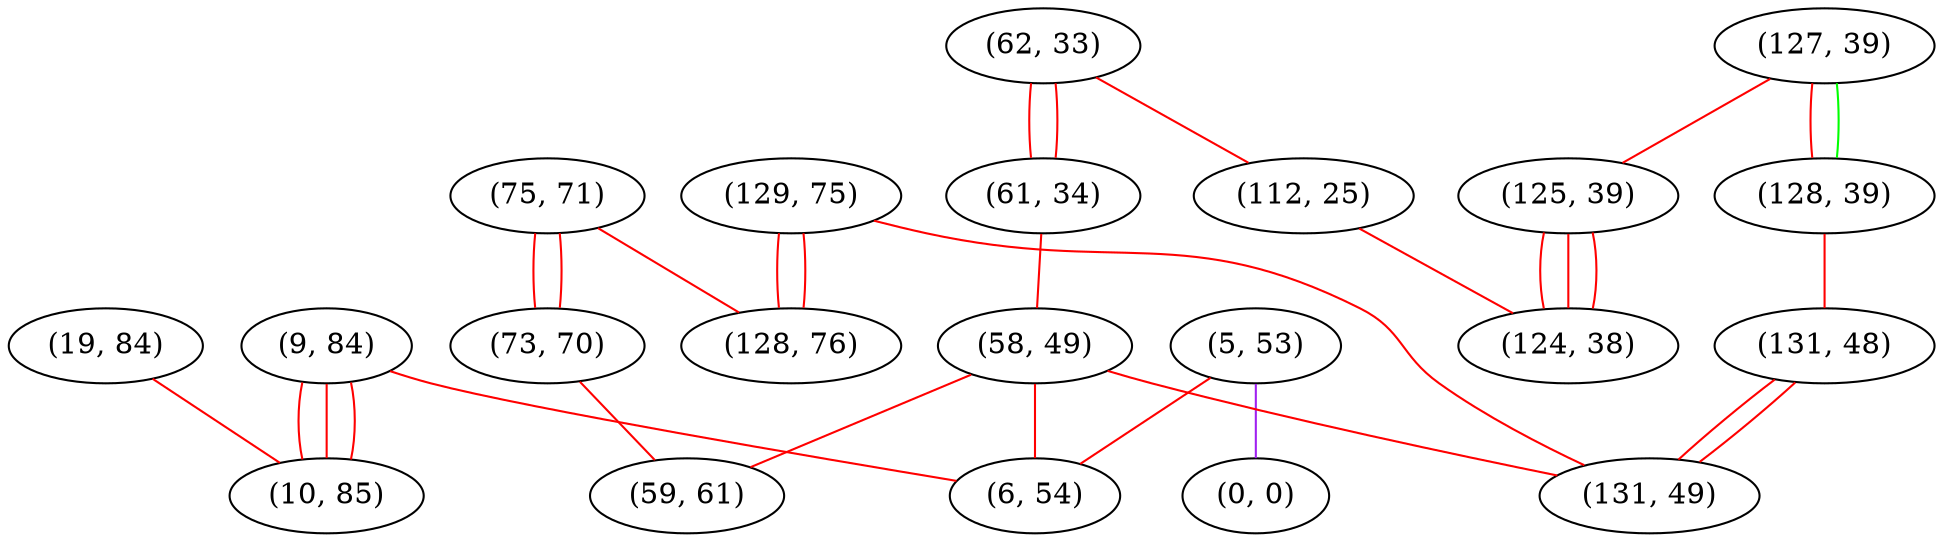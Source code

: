 graph "" {
"(75, 71)";
"(62, 33)";
"(129, 75)";
"(127, 39)";
"(9, 84)";
"(19, 84)";
"(128, 39)";
"(128, 76)";
"(112, 25)";
"(10, 85)";
"(125, 39)";
"(61, 34)";
"(5, 53)";
"(58, 49)";
"(6, 54)";
"(131, 48)";
"(0, 0)";
"(131, 49)";
"(73, 70)";
"(124, 38)";
"(59, 61)";
"(75, 71)" -- "(73, 70)"  [color=red, key=0, weight=1];
"(75, 71)" -- "(73, 70)"  [color=red, key=1, weight=1];
"(75, 71)" -- "(128, 76)"  [color=red, key=0, weight=1];
"(62, 33)" -- "(112, 25)"  [color=red, key=0, weight=1];
"(62, 33)" -- "(61, 34)"  [color=red, key=0, weight=1];
"(62, 33)" -- "(61, 34)"  [color=red, key=1, weight=1];
"(129, 75)" -- "(131, 49)"  [color=red, key=0, weight=1];
"(129, 75)" -- "(128, 76)"  [color=red, key=0, weight=1];
"(129, 75)" -- "(128, 76)"  [color=red, key=1, weight=1];
"(127, 39)" -- "(125, 39)"  [color=red, key=0, weight=1];
"(127, 39)" -- "(128, 39)"  [color=red, key=0, weight=1];
"(127, 39)" -- "(128, 39)"  [color=green, key=1, weight=2];
"(9, 84)" -- "(10, 85)"  [color=red, key=0, weight=1];
"(9, 84)" -- "(10, 85)"  [color=red, key=1, weight=1];
"(9, 84)" -- "(10, 85)"  [color=red, key=2, weight=1];
"(9, 84)" -- "(6, 54)"  [color=red, key=0, weight=1];
"(19, 84)" -- "(10, 85)"  [color=red, key=0, weight=1];
"(128, 39)" -- "(131, 48)"  [color=red, key=0, weight=1];
"(112, 25)" -- "(124, 38)"  [color=red, key=0, weight=1];
"(125, 39)" -- "(124, 38)"  [color=red, key=0, weight=1];
"(125, 39)" -- "(124, 38)"  [color=red, key=1, weight=1];
"(125, 39)" -- "(124, 38)"  [color=red, key=2, weight=1];
"(61, 34)" -- "(58, 49)"  [color=red, key=0, weight=1];
"(5, 53)" -- "(0, 0)"  [color=purple, key=0, weight=4];
"(5, 53)" -- "(6, 54)"  [color=red, key=0, weight=1];
"(58, 49)" -- "(131, 49)"  [color=red, key=0, weight=1];
"(58, 49)" -- "(59, 61)"  [color=red, key=0, weight=1];
"(58, 49)" -- "(6, 54)"  [color=red, key=0, weight=1];
"(131, 48)" -- "(131, 49)"  [color=red, key=0, weight=1];
"(131, 48)" -- "(131, 49)"  [color=red, key=1, weight=1];
"(73, 70)" -- "(59, 61)"  [color=red, key=0, weight=1];
}
